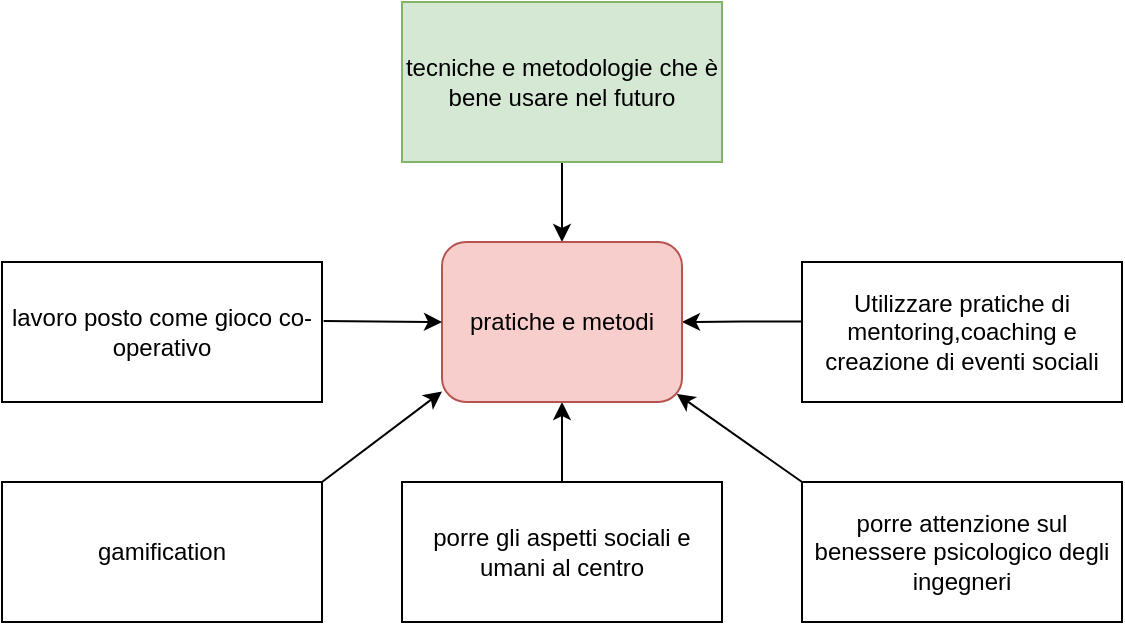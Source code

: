 <mxfile version="24.4.8" type="device">
  <diagram name="Pagina-1" id="_a7IEgZh82cBBZk2k4EW">
    <mxGraphModel dx="844" dy="454" grid="1" gridSize="10" guides="1" tooltips="1" connect="1" arrows="1" fold="1" page="1" pageScale="1" pageWidth="827" pageHeight="1169" math="0" shadow="0">
      <root>
        <mxCell id="0" />
        <mxCell id="1" parent="0" />
        <mxCell id="8n-3k9I_TX9Jh4Y8eACe-20" value="" style="edgeStyle=orthogonalEdgeStyle;rounded=0;orthogonalLoop=1;jettySize=auto;html=1;" edge="1" parent="1" source="8n-3k9I_TX9Jh4Y8eACe-1" target="8n-3k9I_TX9Jh4Y8eACe-13">
          <mxGeometry relative="1" as="geometry" />
        </mxCell>
        <mxCell id="8n-3k9I_TX9Jh4Y8eACe-1" value="tecniche e metodologie che è bene usare nel futuro" style="rounded=0;whiteSpace=wrap;html=1;fillColor=#d5e8d4;strokeColor=#82b366;" vertex="1" parent="1">
          <mxGeometry x="320" y="40" width="160" height="80" as="geometry" />
        </mxCell>
        <mxCell id="8n-3k9I_TX9Jh4Y8eACe-2" value="lavoro posto come gioco co-operativo" style="rounded=0;whiteSpace=wrap;html=1;" vertex="1" parent="1">
          <mxGeometry x="120" y="170" width="160" height="70" as="geometry" />
        </mxCell>
        <mxCell id="8n-3k9I_TX9Jh4Y8eACe-3" value="gamification" style="rounded=0;whiteSpace=wrap;html=1;" vertex="1" parent="1">
          <mxGeometry x="120" y="280" width="160" height="70" as="geometry" />
        </mxCell>
        <mxCell id="8n-3k9I_TX9Jh4Y8eACe-16" value="" style="edgeStyle=orthogonalEdgeStyle;rounded=0;orthogonalLoop=1;jettySize=auto;html=1;" edge="1" parent="1" source="8n-3k9I_TX9Jh4Y8eACe-4" target="8n-3k9I_TX9Jh4Y8eACe-13">
          <mxGeometry relative="1" as="geometry" />
        </mxCell>
        <mxCell id="8n-3k9I_TX9Jh4Y8eACe-4" value="porre gli aspetti sociali e umani al centro" style="rounded=0;whiteSpace=wrap;html=1;" vertex="1" parent="1">
          <mxGeometry x="320" y="280" width="160" height="70" as="geometry" />
        </mxCell>
        <mxCell id="8n-3k9I_TX9Jh4Y8eACe-5" value="porre attenzione sul benessere psicologico degli ingegneri" style="rounded=0;whiteSpace=wrap;html=1;" vertex="1" parent="1">
          <mxGeometry x="520" y="280" width="160" height="70" as="geometry" />
        </mxCell>
        <mxCell id="8n-3k9I_TX9Jh4Y8eACe-18" value="" style="edgeStyle=orthogonalEdgeStyle;rounded=0;orthogonalLoop=1;jettySize=auto;html=1;exitX=0.003;exitY=0.425;exitDx=0;exitDy=0;exitPerimeter=0;" edge="1" parent="1" source="8n-3k9I_TX9Jh4Y8eACe-7" target="8n-3k9I_TX9Jh4Y8eACe-13">
          <mxGeometry relative="1" as="geometry" />
        </mxCell>
        <mxCell id="8n-3k9I_TX9Jh4Y8eACe-7" value="Utilizzare pratiche di mentoring,coaching e creazione di eventi sociali" style="rounded=0;whiteSpace=wrap;html=1;" vertex="1" parent="1">
          <mxGeometry x="520" y="170" width="160" height="70" as="geometry" />
        </mxCell>
        <mxCell id="8n-3k9I_TX9Jh4Y8eACe-13" value="pratiche e metodi" style="rounded=1;whiteSpace=wrap;html=1;fillColor=#f8cecc;strokeColor=#b85450;" vertex="1" parent="1">
          <mxGeometry x="340" y="160" width="120" height="80" as="geometry" />
        </mxCell>
        <mxCell id="8n-3k9I_TX9Jh4Y8eACe-14" value="" style="endArrow=classic;html=1;rounded=0;exitX=1.005;exitY=0.421;exitDx=0;exitDy=0;exitPerimeter=0;" edge="1" parent="1" source="8n-3k9I_TX9Jh4Y8eACe-2">
          <mxGeometry width="50" height="50" relative="1" as="geometry">
            <mxPoint x="270" y="250" as="sourcePoint" />
            <mxPoint x="340" y="200" as="targetPoint" />
          </mxGeometry>
        </mxCell>
        <mxCell id="8n-3k9I_TX9Jh4Y8eACe-15" value="" style="endArrow=classic;html=1;rounded=0;exitX=1;exitY=0;exitDx=0;exitDy=0;entryX=0;entryY=0.934;entryDx=0;entryDy=0;entryPerimeter=0;" edge="1" parent="1" source="8n-3k9I_TX9Jh4Y8eACe-3" target="8n-3k9I_TX9Jh4Y8eACe-13">
          <mxGeometry width="50" height="50" relative="1" as="geometry">
            <mxPoint x="290" y="280" as="sourcePoint" />
            <mxPoint x="340" y="230" as="targetPoint" />
          </mxGeometry>
        </mxCell>
        <mxCell id="8n-3k9I_TX9Jh4Y8eACe-17" value="" style="endArrow=classic;html=1;rounded=0;exitX=0;exitY=0;exitDx=0;exitDy=0;entryX=0.978;entryY=0.949;entryDx=0;entryDy=0;entryPerimeter=0;" edge="1" parent="1" source="8n-3k9I_TX9Jh4Y8eACe-5" target="8n-3k9I_TX9Jh4Y8eACe-13">
          <mxGeometry width="50" height="50" relative="1" as="geometry">
            <mxPoint x="470" y="310" as="sourcePoint" />
            <mxPoint x="460" y="240" as="targetPoint" />
          </mxGeometry>
        </mxCell>
      </root>
    </mxGraphModel>
  </diagram>
</mxfile>

